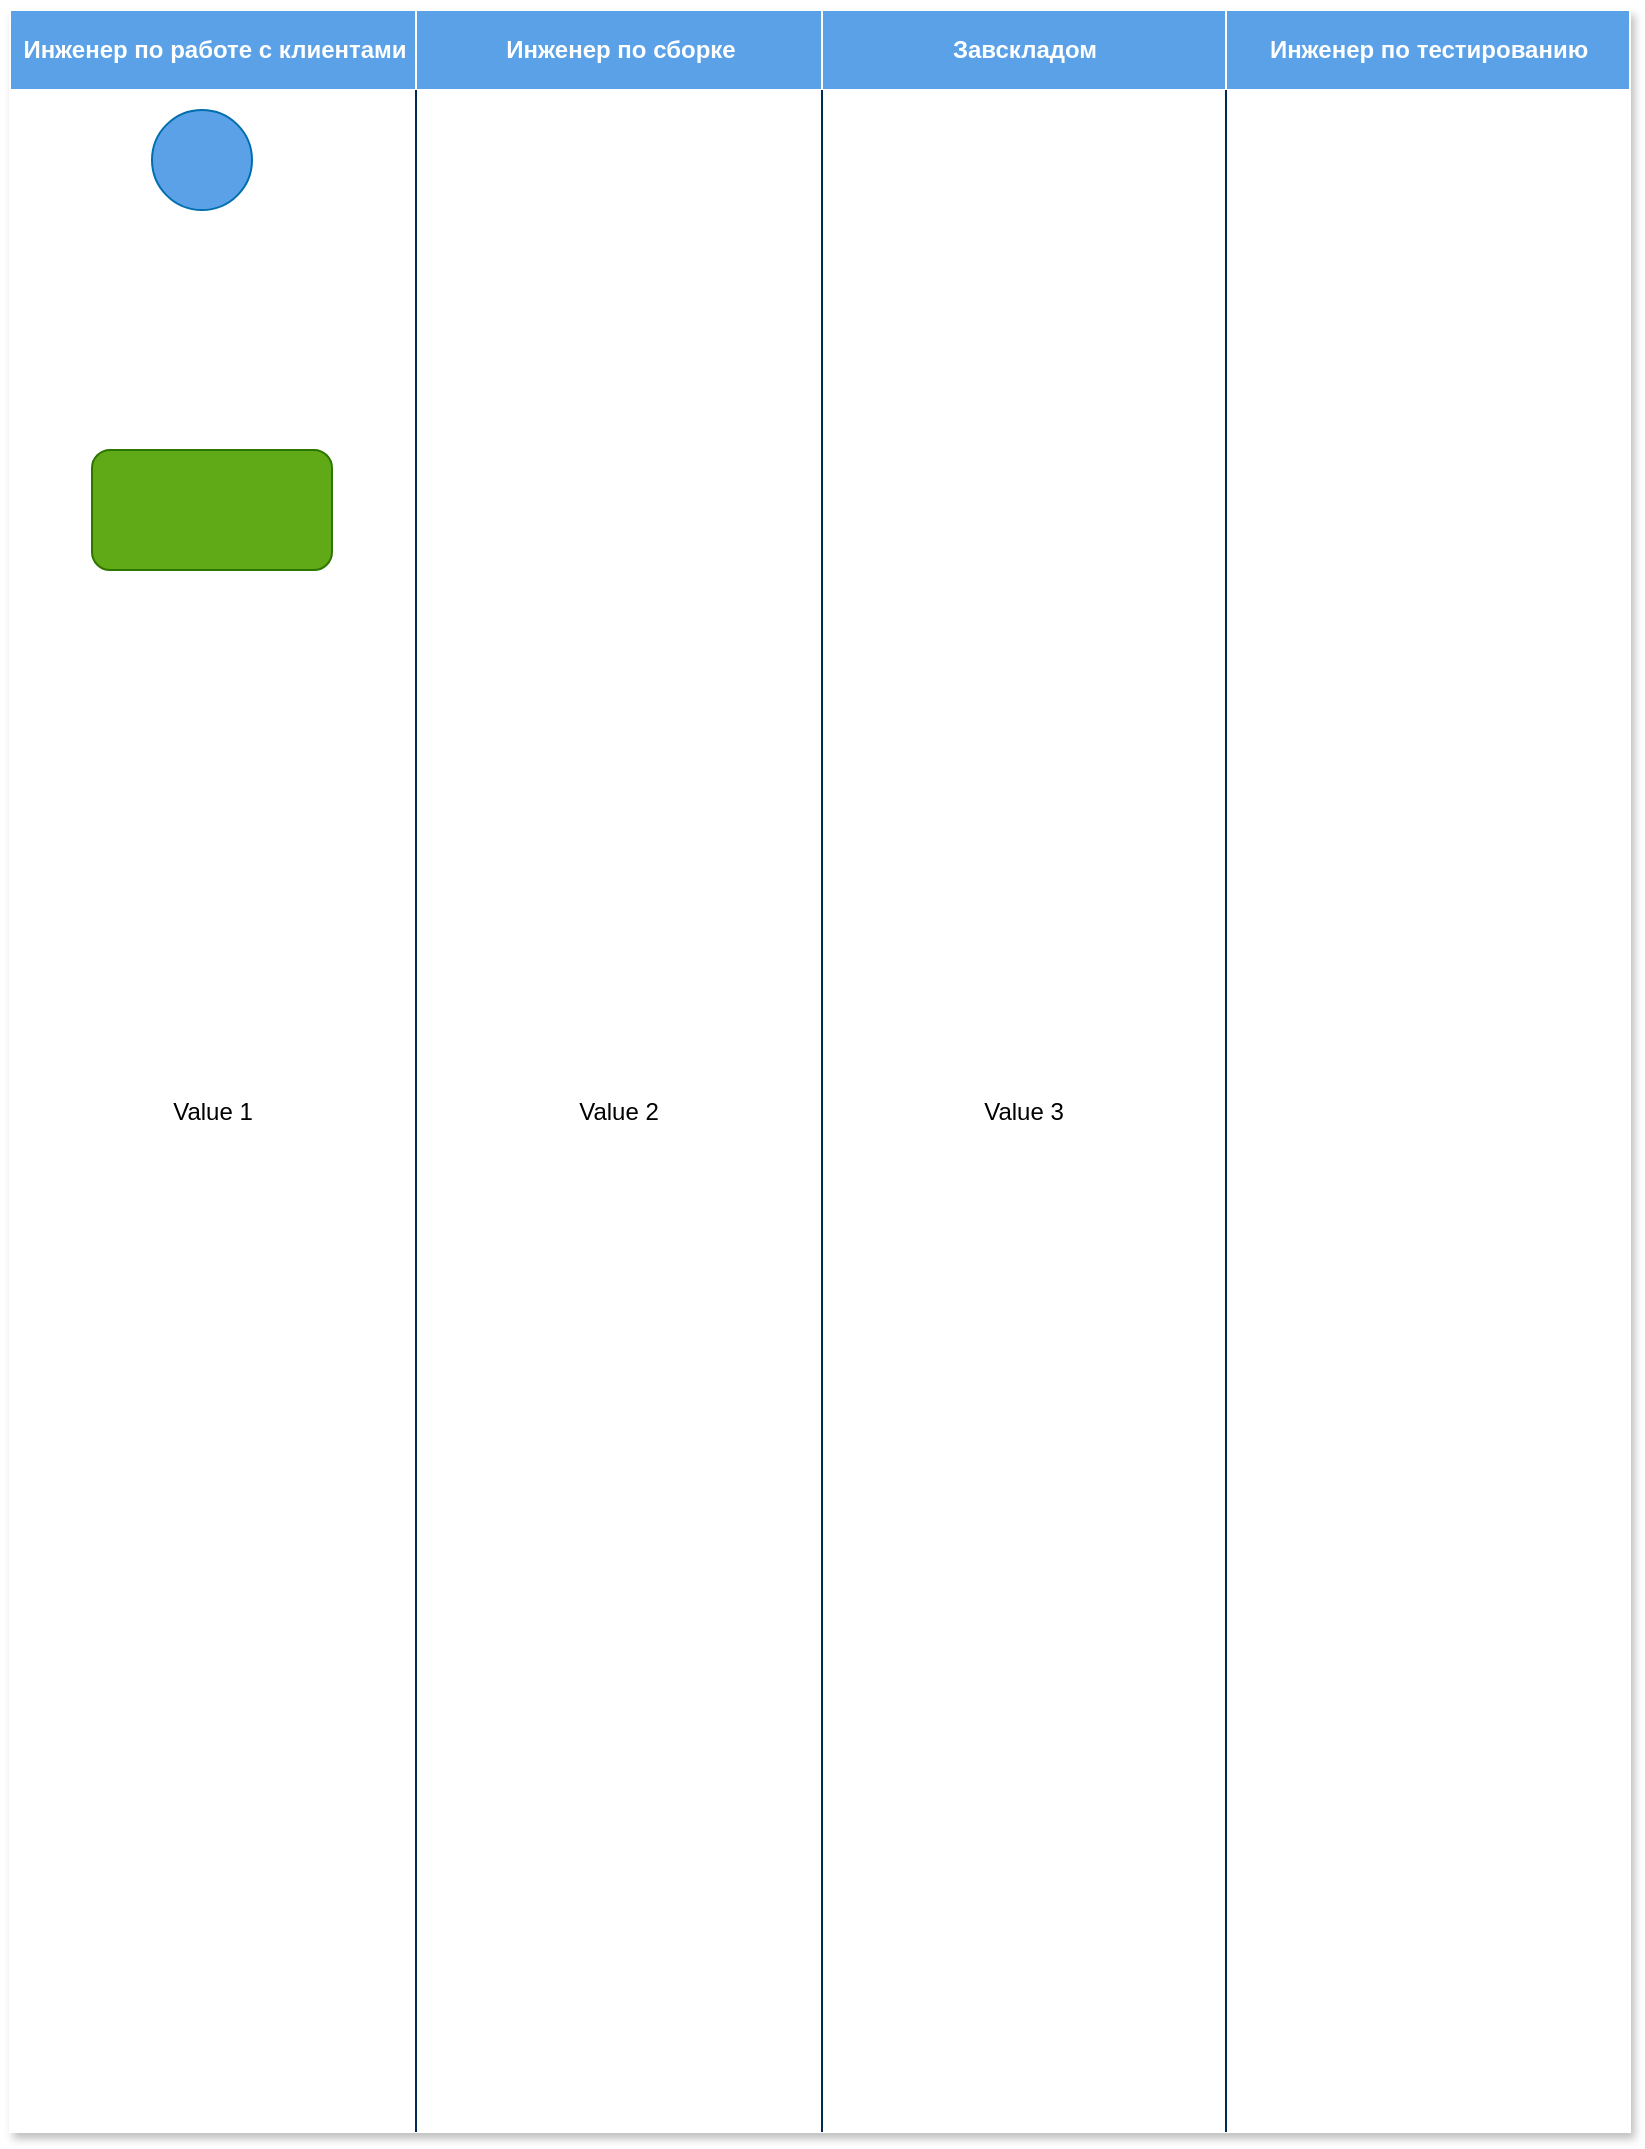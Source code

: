 <mxfile version="24.4.0" type="device">
  <diagram name="Страница — 1" id="t-OcKnjfm7QPYweR2BIZ">
    <mxGraphModel dx="663" dy="828" grid="1" gridSize="10" guides="1" tooltips="1" connect="1" arrows="1" fold="1" page="1" pageScale="1" pageWidth="827" pageHeight="1169" math="0" shadow="0">
      <root>
        <mxCell id="0" />
        <mxCell id="1" parent="0" />
        <mxCell id="lEHB7lu6bDtB0rnh5dWv-52" value="" style="group;movable=0;resizable=0;rotatable=0;deletable=0;editable=0;locked=1;connectable=0;" parent="1" vertex="1" connectable="0">
          <mxGeometry x="9" y="10" width="810" height="1061" as="geometry" />
        </mxCell>
        <mxCell id="lEHB7lu6bDtB0rnh5dWv-1" value="Assets" style="childLayout=tableLayout;recursiveResize=0;strokeColor=#FFFFFF;fillColor=#FFFFFF;shadow=1;movable=1;resizable=1;rotatable=1;deletable=1;editable=1;locked=0;connectable=1;" parent="lEHB7lu6bDtB0rnh5dWv-52" vertex="1">
          <mxGeometry width="810" height="1061" as="geometry" />
        </mxCell>
        <mxCell id="lEHB7lu6bDtB0rnh5dWv-2" style="shape=tableRow;horizontal=0;startSize=0;swimlaneHead=0;swimlaneBody=0;top=0;left=0;bottom=0;right=0;dropTarget=0;collapsible=0;recursiveResize=0;expand=0;fontStyle=0;strokeColor=inherit;fillColor=#5AA1E7;movable=1;resizable=1;rotatable=1;deletable=1;editable=1;locked=0;connectable=1;" parent="lEHB7lu6bDtB0rnh5dWv-1" vertex="1">
          <mxGeometry width="810" height="40" as="geometry" />
        </mxCell>
        <mxCell id="lEHB7lu6bDtB0rnh5dWv-3" value="Инженер по работе с клиентами" style="connectable=1;recursiveResize=0;strokeColor=#FFFFFF;fillColor=#5AA1E7;align=center;fontStyle=1;fontColor=#ffffff;html=1;movable=1;resizable=1;rotatable=1;deletable=1;editable=1;locked=0;" parent="lEHB7lu6bDtB0rnh5dWv-2" vertex="1">
          <mxGeometry width="203" height="40" as="geometry">
            <mxRectangle width="203" height="40" as="alternateBounds" />
          </mxGeometry>
        </mxCell>
        <mxCell id="lEHB7lu6bDtB0rnh5dWv-4" value="Инженер по сборке" style="connectable=1;recursiveResize=0;strokeColor=inherit;fillColor=#5AA1E7;align=center;fontStyle=1;fontColor=#FFFFFF;html=1;movable=1;resizable=1;rotatable=1;deletable=1;editable=1;locked=0;" parent="lEHB7lu6bDtB0rnh5dWv-2" vertex="1">
          <mxGeometry x="203" width="203" height="40" as="geometry">
            <mxRectangle width="203" height="40" as="alternateBounds" />
          </mxGeometry>
        </mxCell>
        <mxCell id="lEHB7lu6bDtB0rnh5dWv-5" value="Завскладом" style="connectable=1;recursiveResize=0;strokeColor=inherit;fillColor=#5AA1E7;align=center;fontStyle=1;fontColor=#FFFFFF;html=1;movable=1;resizable=1;rotatable=1;deletable=1;editable=1;locked=0;" parent="lEHB7lu6bDtB0rnh5dWv-2" vertex="1">
          <mxGeometry x="406" width="202" height="40" as="geometry">
            <mxRectangle width="202" height="40" as="alternateBounds" />
          </mxGeometry>
        </mxCell>
        <mxCell id="lEHB7lu6bDtB0rnh5dWv-46" value="Инженер по тестированию" style="connectable=1;recursiveResize=0;strokeColor=inherit;fillColor=#5AA1E7;align=center;fontStyle=1;fontColor=#FFFFFF;html=1;movable=1;resizable=1;rotatable=1;deletable=1;editable=1;locked=0;" parent="lEHB7lu6bDtB0rnh5dWv-2" vertex="1">
          <mxGeometry x="608" width="202" height="40" as="geometry">
            <mxRectangle width="202" height="40" as="alternateBounds" />
          </mxGeometry>
        </mxCell>
        <mxCell id="lEHB7lu6bDtB0rnh5dWv-6" value="" style="shape=tableRow;horizontal=0;startSize=0;swimlaneHead=0;swimlaneBody=0;top=0;left=0;bottom=0;right=0;dropTarget=0;collapsible=0;recursiveResize=0;expand=0;fontStyle=0;strokeColor=inherit;fillColor=#ffffff;movable=1;resizable=1;rotatable=1;deletable=1;editable=1;locked=0;connectable=1;" parent="lEHB7lu6bDtB0rnh5dWv-1" vertex="1">
          <mxGeometry y="40" width="810" height="1021" as="geometry" />
        </mxCell>
        <mxCell id="lEHB7lu6bDtB0rnh5dWv-7" value="Value 1" style="connectable=1;recursiveResize=0;strokeColor=inherit;fillColor=inherit;align=center;whiteSpace=wrap;html=1;movable=1;resizable=1;rotatable=1;deletable=1;editable=1;locked=0;" parent="lEHB7lu6bDtB0rnh5dWv-6" vertex="1">
          <mxGeometry width="203" height="1021" as="geometry">
            <mxRectangle width="203" height="1021" as="alternateBounds" />
          </mxGeometry>
        </mxCell>
        <mxCell id="lEHB7lu6bDtB0rnh5dWv-8" value="Value 2" style="connectable=1;recursiveResize=0;strokeColor=inherit;fillColor=inherit;align=center;whiteSpace=wrap;html=1;movable=1;resizable=1;rotatable=1;deletable=1;editable=1;locked=0;" parent="lEHB7lu6bDtB0rnh5dWv-6" vertex="1">
          <mxGeometry x="203" width="203" height="1021" as="geometry">
            <mxRectangle width="203" height="1021" as="alternateBounds" />
          </mxGeometry>
        </mxCell>
        <mxCell id="lEHB7lu6bDtB0rnh5dWv-9" value="Value 3" style="connectable=1;recursiveResize=0;strokeColor=inherit;fillColor=inherit;align=center;whiteSpace=wrap;html=1;movable=1;resizable=1;rotatable=1;deletable=1;editable=1;locked=0;" parent="lEHB7lu6bDtB0rnh5dWv-6" vertex="1">
          <mxGeometry x="406" width="202" height="1021" as="geometry">
            <mxRectangle width="202" height="1021" as="alternateBounds" />
          </mxGeometry>
        </mxCell>
        <mxCell id="lEHB7lu6bDtB0rnh5dWv-47" style="connectable=1;recursiveResize=0;strokeColor=inherit;fillColor=inherit;align=center;whiteSpace=wrap;html=1;movable=1;resizable=1;rotatable=1;deletable=1;editable=1;locked=0;" parent="lEHB7lu6bDtB0rnh5dWv-6" vertex="1">
          <mxGeometry x="608" width="202" height="1021" as="geometry">
            <mxRectangle width="202" height="1021" as="alternateBounds" />
          </mxGeometry>
        </mxCell>
        <mxCell id="lEHB7lu6bDtB0rnh5dWv-49" value="" style="endArrow=none;html=1;rounded=0;strokeColor=#002B57;movable=1;resizable=1;rotatable=1;deletable=1;editable=1;locked=0;connectable=1;" parent="lEHB7lu6bDtB0rnh5dWv-52" edge="1">
          <mxGeometry width="50" height="50" relative="1" as="geometry">
            <mxPoint x="203" y="1061" as="sourcePoint" />
            <mxPoint x="203" y="40" as="targetPoint" />
          </mxGeometry>
        </mxCell>
        <mxCell id="lEHB7lu6bDtB0rnh5dWv-50" value="" style="endArrow=none;html=1;rounded=0;strokeColor=#002B57;movable=1;resizable=1;rotatable=1;deletable=1;editable=1;locked=0;connectable=1;" parent="lEHB7lu6bDtB0rnh5dWv-52" edge="1">
          <mxGeometry width="50" height="50" relative="1" as="geometry">
            <mxPoint x="406" y="1061" as="sourcePoint" />
            <mxPoint x="406" y="40" as="targetPoint" />
          </mxGeometry>
        </mxCell>
        <mxCell id="lEHB7lu6bDtB0rnh5dWv-51" value="" style="endArrow=none;html=1;rounded=0;strokeColor=#002B57;movable=1;resizable=1;rotatable=1;deletable=1;editable=1;locked=0;connectable=1;" parent="lEHB7lu6bDtB0rnh5dWv-52" edge="1">
          <mxGeometry width="50" height="50" relative="1" as="geometry">
            <mxPoint x="608" y="1061" as="sourcePoint" />
            <mxPoint x="608" y="40" as="targetPoint" />
          </mxGeometry>
        </mxCell>
        <mxCell id="lEHB7lu6bDtB0rnh5dWv-53" value="" style="ellipse;whiteSpace=wrap;html=1;aspect=fixed;fillColor=#5AA1E7;fontColor=#ffffff;strokeColor=#006EAF;" parent="1" vertex="1">
          <mxGeometry x="80" y="60" width="50" height="50" as="geometry" />
        </mxCell>
        <mxCell id="vhU5zsmCtnCNeaKicyy6-1" value="" style="rounded=1;whiteSpace=wrap;html=1;fillColor=#60a917;fontColor=#ffffff;strokeColor=#2D7600;" parent="1" vertex="1">
          <mxGeometry x="50" y="230" width="120" height="60" as="geometry" />
        </mxCell>
      </root>
    </mxGraphModel>
  </diagram>
</mxfile>
